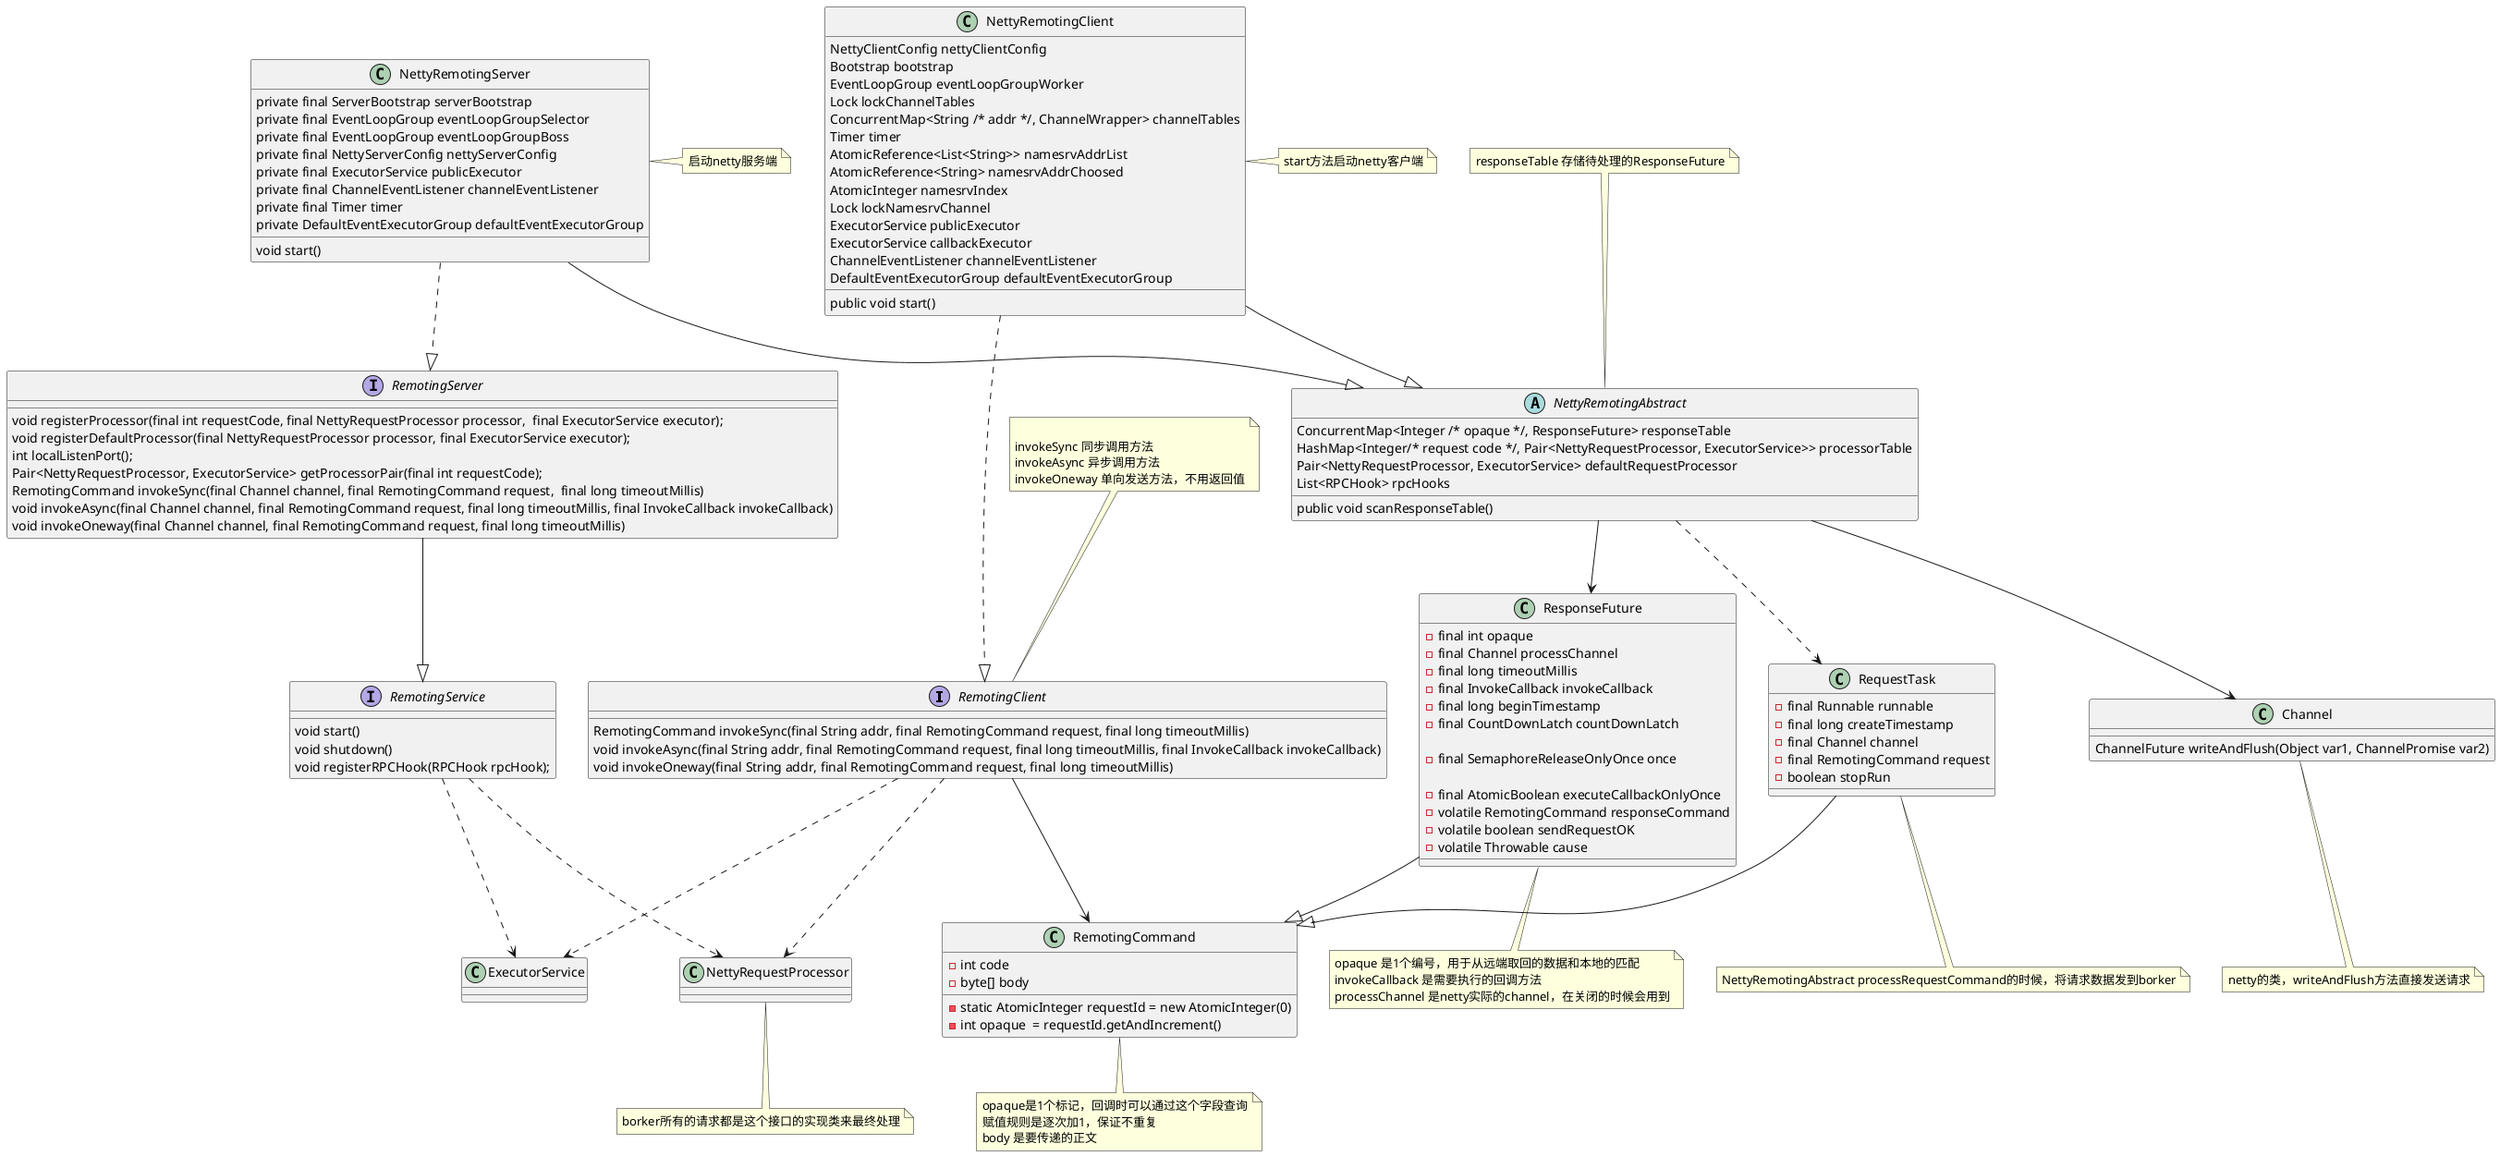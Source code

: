 @startuml


interface RemotingClient{
    RemotingCommand invokeSync(final String addr, final RemotingCommand request, final long timeoutMillis)
    void invokeAsync(final String addr, final RemotingCommand request, final long timeoutMillis, final InvokeCallback invokeCallback)
    void invokeOneway(final String addr, final RemotingCommand request, final long timeoutMillis)

}
note top

     invokeSync 同步调用方法
     invokeAsync 异步调用方法
     invokeOneway 单向发送方法，不用返回值
end note
RemotingClient..> ExecutorService
RemotingClient..> NettyRequestProcessor
note bottom :borker所有的请求都是这个接口的实现类来最终处理
abstract class NettyRemotingAbstract{
  ConcurrentMap<Integer /* opaque */, ResponseFuture> responseTable
  HashMap<Integer/* request code */, Pair<NettyRequestProcessor, ExecutorService>> processorTable
  Pair<NettyRequestProcessor, ExecutorService> defaultRequestProcessor
  List<RPCHook> rpcHooks
   public void scanResponseTable()
}
note top
    responseTable 存储待处理的ResponseFuture
end note

RequestTask--|>RemotingCommand
ResponseFuture--|>RemotingCommand
class RequestTask{
     - final Runnable runnable
    - final long createTimestamp
    - final Channel channel
    - final RemotingCommand request
    - boolean stopRun
}
note bottom
NettyRemotingAbstract processRequestCommand的时候，将请求数据发到borker
end note
NettyRemotingAbstract..>RequestTask

class ResponseFuture{
    - final int opaque
    - final Channel processChannel
    - final long timeoutMillis
    - final InvokeCallback invokeCallback
    - final long beginTimestamp
    - final CountDownLatch countDownLatch

    - final SemaphoreReleaseOnlyOnce once

    - final AtomicBoolean executeCallbackOnlyOnce
    - volatile RemotingCommand responseCommand
    - volatile boolean sendRequestOK
    - volatile Throwable cause
}
note bottom
    opaque 是1个编号，用于从远端取回的数据和本地的匹配
    invokeCallback 是需要执行的回调方法
    processChannel 是netty实际的channel，在关闭的时候会用到
end note
NettyRemotingAbstract-->ResponseFuture

class RemotingCommand{
    - static AtomicInteger requestId = new AtomicInteger(0)
    - int code
    - int opaque  = requestId.getAndIncrement()
    - byte[] body
}
note bottom
    opaque是1个标记，回调时可以通过这个字段查询
    赋值规则是逐次加1，保证不重复
    body 是要传递的正文
end note
RemotingClient-->RemotingCommand
class Channel{
 ChannelFuture writeAndFlush(Object var1, ChannelPromise var2)
}
note bottom:netty的类，writeAndFlush方法直接发送请求
class NettyRemotingClient{
    NettyClientConfig nettyClientConfig
    Bootstrap bootstrap
    EventLoopGroup eventLoopGroupWorker
    Lock lockChannelTables
    ConcurrentMap<String /* addr */, ChannelWrapper> channelTables
    Timer timer
    AtomicReference<List<String>> namesrvAddrList
    AtomicReference<String> namesrvAddrChoosed
    AtomicInteger namesrvIndex
    Lock lockNamesrvChannel
    ExecutorService publicExecutor
    ExecutorService callbackExecutor
    ChannelEventListener channelEventListener
    DefaultEventExecutorGroup defaultEventExecutorGroup
    public void start()

}
note right: start方法启动netty客户端
interface RemotingService{
   void start()
    void shutdown()
    void registerRPCHook(RPCHook rpcHook);
}
RemotingService..> ExecutorService
RemotingService..> NettyRequestProcessor

interface RemotingServer{
    void registerProcessor(final int requestCode, final NettyRequestProcessor processor,  final ExecutorService executor);
    void registerDefaultProcessor(final NettyRequestProcessor processor, final ExecutorService executor);
    int localListenPort();
    Pair<NettyRequestProcessor, ExecutorService> getProcessorPair(final int requestCode);
    RemotingCommand invokeSync(final Channel channel, final RemotingCommand request,  final long timeoutMillis)
    void invokeAsync(final Channel channel, final RemotingCommand request, final long timeoutMillis, final InvokeCallback invokeCallback)
    void invokeOneway(final Channel channel, final RemotingCommand request, final long timeoutMillis)
}

class NettyRemotingServer{
      void start()
    private final ServerBootstrap serverBootstrap
    private final EventLoopGroup eventLoopGroupSelector
    private final EventLoopGroup eventLoopGroupBoss
    private final NettyServerConfig nettyServerConfig
    private final ExecutorService publicExecutor
    private final ChannelEventListener channelEventListener
    private final Timer timer
    private DefaultEventExecutorGroup defaultEventExecutorGroup

}
note right : 启动netty服务端


NettyRemotingClient ..|>RemotingClient
NettyRemotingClient --|>NettyRemotingAbstract
NettyRemotingAbstract-->Channel

NettyRemotingServer --|>NettyRemotingAbstract
NettyRemotingServer..|>RemotingServer
RemotingServer--|>RemotingService

@enduml